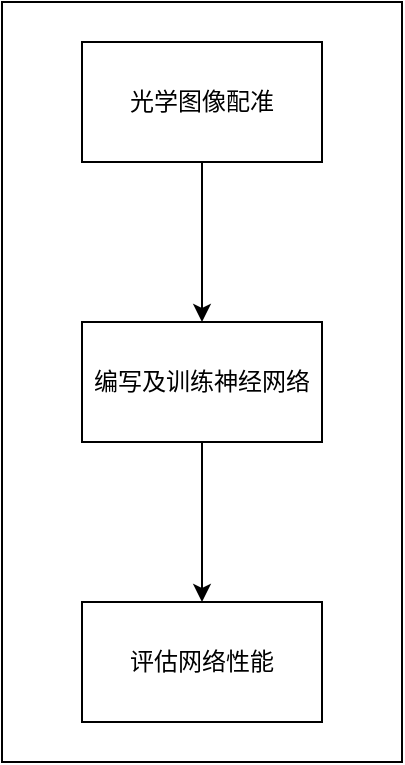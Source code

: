 <mxfile>
    <diagram id="yFkfcF8aqrtWNPGqwHom" name="Page-1">
        <mxGraphModel dx="318" dy="859" grid="1" gridSize="10" guides="1" tooltips="1" connect="1" arrows="1" fold="1" page="1" pageScale="1" pageWidth="827" pageHeight="1169" math="0" shadow="0">
            <root>
                <mxCell id="0"/>
                <mxCell id="1" parent="0"/>
                <mxCell id="7" value="" style="rounded=0;whiteSpace=wrap;html=1;fillColor=#FFFFFF;" vertex="1" parent="1">
                    <mxGeometry x="280" y="60" width="200" height="380" as="geometry"/>
                </mxCell>
                <mxCell id="4" value="" style="edgeStyle=none;html=1;strokeColor=#000000;" parent="1" source="2" target="3" edge="1">
                    <mxGeometry relative="1" as="geometry"/>
                </mxCell>
                <mxCell id="2" value="&lt;font color=&quot;#000000&quot;&gt;光学图像配准&lt;/font&gt;" style="rounded=0;whiteSpace=wrap;html=1;fillColor=#FFFFFF;strokeColor=#000000;" parent="1" vertex="1">
                    <mxGeometry x="320" y="80" width="120" height="60" as="geometry"/>
                </mxCell>
                <mxCell id="6" value="" style="edgeStyle=none;html=1;strokeColor=#000000;" parent="1" source="3" target="5" edge="1">
                    <mxGeometry relative="1" as="geometry"/>
                </mxCell>
                <mxCell id="3" value="&lt;font color=&quot;#000000&quot;&gt;编写及训练神经网络&lt;/font&gt;" style="rounded=0;whiteSpace=wrap;html=1;fillColor=#FFFFFF;strokeColor=#000000;" parent="1" vertex="1">
                    <mxGeometry x="320" y="220" width="120" height="60" as="geometry"/>
                </mxCell>
                <mxCell id="5" value="&lt;font color=&quot;#000000&quot;&gt;评估网络性能&lt;/font&gt;" style="rounded=0;whiteSpace=wrap;html=1;fillColor=#FFFFFF;strokeColor=#000000;" parent="1" vertex="1">
                    <mxGeometry x="320" y="360" width="120" height="60" as="geometry"/>
                </mxCell>
            </root>
        </mxGraphModel>
    </diagram>
</mxfile>